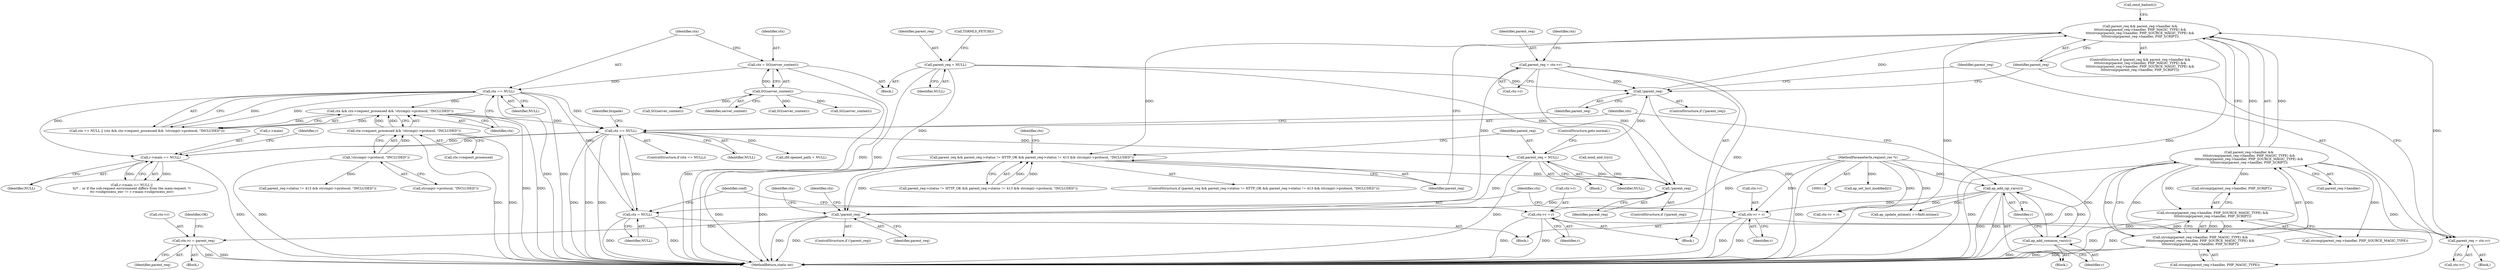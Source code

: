 digraph "0_php_809610f5ea38a83b284e1125d1fff129bdd615e7@API" {
"1000354" [label="(Call,parent_req && parent_req->handler &&\n\t\t\t\tstrcmp(parent_req->handler, PHP_MAGIC_TYPE) &&\n\t\t\t\tstrcmp(parent_req->handler, PHP_SOURCE_MAGIC_TYPE) &&\n\t\t\t\tstrcmp(parent_req->handler, PHP_SCRIPT))"];
"1000348" [label="(Call,parent_req = ctx->r)"];
"1000177" [label="(Call,ctx->r = r)"];
"1000312" [label="(Call,ap_add_cgi_vars(r))"];
"1000310" [label="(Call,ap_add_common_vars(r))"];
"1000112" [label="(MethodParameterIn,request_rec *r)"];
"1000192" [label="(Call,ctx->r = r)"];
"1000345" [label="(Call,!parent_req)"];
"1000187" [label="(Call,parent_req = ctx->r)"];
"1000401" [label="(Call,parent_req = NULL)"];
"1000316" [label="(Call,ctx == NULL)"];
"1000140" [label="(Call,ctx && ctx->request_processed && !strcmp(r->protocol, \"INCLUDED\"))"];
"1000137" [label="(Call,ctx == NULL)"];
"1000131" [label="(Call,ctx = SG(server_context))"];
"1000133" [label="(Call,SG(server_context))"];
"1000142" [label="(Call,ctx->request_processed && !strcmp(r->protocol, \"INCLUDED\"))"];
"1000146" [label="(Call,!strcmp(r->protocol, \"INCLUDED\"))"];
"1000182" [label="(Call,ctx = NULL)"];
"1000295" [label="(Call,r->main == NULL)"];
"1000119" [label="(Call,parent_req = NULL)"];
"1000356" [label="(Call,parent_req->handler &&\n\t\t\t\tstrcmp(parent_req->handler, PHP_MAGIC_TYPE) &&\n\t\t\t\tstrcmp(parent_req->handler, PHP_SOURCE_MAGIC_TYPE) &&\n\t\t\t\tstrcmp(parent_req->handler, PHP_SCRIPT))"];
"1000360" [label="(Call,strcmp(parent_req->handler, PHP_MAGIC_TYPE) &&\n\t\t\t\tstrcmp(parent_req->handler, PHP_SOURCE_MAGIC_TYPE) &&\n\t\t\t\tstrcmp(parent_req->handler, PHP_SCRIPT))"];
"1000366" [label="(Call,strcmp(parent_req->handler, PHP_SOURCE_MAGIC_TYPE) &&\n\t\t\t\tstrcmp(parent_req->handler, PHP_SCRIPT))"];
"1000381" [label="(Call,parent_req && parent_req->status != HTTP_OK && parent_req->status != 413 && strcmp(r->protocol, \"INCLUDED\"))"];
"1000473" [label="(Call,!parent_req)"];
"1000480" [label="(Call,!parent_req)"];
"1000534" [label="(Call,ctx->r = parent_req)"];
"1000133" [label="(Call,SG(server_context))"];
"1000400" [label="(Block,)"];
"1000177" [label="(Call,ctx->r = r)"];
"1000137" [label="(Call,ctx == NULL)"];
"1000134" [label="(Identifier,server_context)"];
"1000367" [label="(Call,strcmp(parent_req->handler, PHP_SOURCE_MAGIC_TYPE))"];
"1000536" [label="(Identifier,ctx)"];
"1000357" [label="(Call,parent_req->handler)"];
"1000187" [label="(Call,parent_req = ctx->r)"];
"1000183" [label="(Identifier,ctx)"];
"1000472" [label="(ControlStructure,if (!parent_req))"];
"1000302" [label="(Identifier,r)"];
"1000405" [label="(Call,ctx->r = r)"];
"1000473" [label="(Call,!parent_req)"];
"1000139" [label="(Identifier,NULL)"];
"1000312" [label="(Call,ap_add_cgi_vars(r))"];
"1000132" [label="(Identifier,ctx)"];
"1000355" [label="(Identifier,parent_req)"];
"1000188" [label="(Identifier,parent_req)"];
"1000426" [label="(Call,ap_set_last_modified(r))"];
"1000404" [label="(ControlStructure,goto normal;)"];
"1000181" [label="(Identifier,r)"];
"1000316" [label="(Call,ctx == NULL)"];
"1000131" [label="(Call,ctx = SG(server_context))"];
"1000361" [label="(Call,strcmp(parent_req->handler, PHP_MAGIC_TYPE))"];
"1000299" [label="(Identifier,NULL)"];
"1000194" [label="(Identifier,ctx)"];
"1000541" [label="(MethodReturn,static int)"];
"1000366" [label="(Call,strcmp(parent_req->handler, PHP_SOURCE_MAGIC_TYPE) &&\n\t\t\t\tstrcmp(parent_req->handler, PHP_SCRIPT))"];
"1000480" [label="(Call,!parent_req)"];
"1000152" [label="(Block,)"];
"1000381" [label="(Call,parent_req && parent_req->status != HTTP_OK && parent_req->status != 413 && strcmp(r->protocol, \"INCLUDED\"))"];
"1000333" [label="(Call,SG(server_context))"];
"1000119" [label="(Call,parent_req = NULL)"];
"1000198" [label="(Identifier,conf)"];
"1000140" [label="(Call,ctx && ctx->request_processed && !strcmp(r->protocol, \"INCLUDED\"))"];
"1000120" [label="(Identifier,parent_req)"];
"1000485" [label="(Identifier,ctx)"];
"1000138" [label="(Identifier,ctx)"];
"1000157" [label="(Call,SG(server_context))"];
"1000419" [label="(Call,ap_update_mtime(r, r->finfo.mtime))"];
"1000345" [label="(Call,!parent_req)"];
"1000189" [label="(Call,ctx->r)"];
"1000382" [label="(Identifier,parent_req)"];
"1000350" [label="(Call,ctx->r)"];
"1000474" [label="(Identifier,parent_req)"];
"1000540" [label="(Identifier,OK)"];
"1000379" [label="(Call,zend_bailout())"];
"1000143" [label="(Call,ctx->request_processed)"];
"1000535" [label="(Call,ctx->r)"];
"1000141" [label="(Identifier,ctx)"];
"1000186" [label="(Block,)"];
"1000184" [label="(Identifier,NULL)"];
"1000309" [label="(Block,)"];
"1000383" [label="(Call,parent_req->status != HTTP_OK && parent_req->status != 413 && strcmp(r->protocol, \"INCLUDED\"))"];
"1000380" [label="(ControlStructure,if (parent_req && parent_req->status != HTTP_OK && parent_req->status != 413 && strcmp(r->protocol, \"INCLUDED\")))"];
"1000534" [label="(Call,ctx->r = parent_req)"];
"1000142" [label="(Call,ctx->request_processed && !strcmp(r->protocol, \"INCLUDED\"))"];
"1000315" [label="(ControlStructure,if (ctx == NULL))"];
"1000344" [label="(ControlStructure,if (!parent_req))"];
"1000318" [label="(Identifier,NULL)"];
"1000478" [label="(Call,zend_end_try())"];
"1000407" [label="(Identifier,ctx)"];
"1000146" [label="(Call,!strcmp(r->protocol, \"INCLUDED\"))"];
"1000121" [label="(Identifier,NULL)"];
"1000112" [label="(MethodParameterIn,request_rec *r)"];
"1000346" [label="(Identifier,parent_req)"];
"1000196" [label="(Identifier,r)"];
"1000349" [label="(Identifier,parent_req)"];
"1000479" [label="(ControlStructure,if (!parent_req))"];
"1000538" [label="(Identifier,parent_req)"];
"1000122" [label="(Call,TSRMLS_FETCH())"];
"1000401" [label="(Call,parent_req = NULL)"];
"1000467" [label="(Call,zfd.opened_path = NULL)"];
"1000147" [label="(Call,strcmp(r->protocol, \"INCLUDED\"))"];
"1000193" [label="(Call,ctx->r)"];
"1000347" [label="(Block,)"];
"1000294" [label="(Call,r->main == NULL ||\n\t\t/* .. or if the sub-request environment differs from the main-request. */\n\t\tr->subprocess_env != r->main->subprocess_env)"];
"1000529" [label="(Call,SG(server_context))"];
"1000192" [label="(Call,ctx->r = r)"];
"1000533" [label="(Block,)"];
"1000348" [label="(Call,parent_req = ctx->r)"];
"1000321" [label="(Identifier,brigade)"];
"1000372" [label="(Call,strcmp(parent_req->handler, PHP_SCRIPT))"];
"1000313" [label="(Identifier,r)"];
"1000389" [label="(Call,parent_req->status != 413 && strcmp(r->protocol, \"INCLUDED\"))"];
"1000295" [label="(Call,r->main == NULL)"];
"1000296" [label="(Call,r->main)"];
"1000354" [label="(Call,parent_req && parent_req->handler &&\n\t\t\t\tstrcmp(parent_req->handler, PHP_MAGIC_TYPE) &&\n\t\t\t\tstrcmp(parent_req->handler, PHP_SOURCE_MAGIC_TYPE) &&\n\t\t\t\tstrcmp(parent_req->handler, PHP_SCRIPT))"];
"1000182" [label="(Call,ctx = NULL)"];
"1000311" [label="(Identifier,r)"];
"1000178" [label="(Call,ctx->r)"];
"1000402" [label="(Identifier,parent_req)"];
"1000356" [label="(Call,parent_req->handler &&\n\t\t\t\tstrcmp(parent_req->handler, PHP_MAGIC_TYPE) &&\n\t\t\t\tstrcmp(parent_req->handler, PHP_SOURCE_MAGIC_TYPE) &&\n\t\t\t\tstrcmp(parent_req->handler, PHP_SCRIPT))"];
"1000113" [label="(Block,)"];
"1000360" [label="(Call,strcmp(parent_req->handler, PHP_MAGIC_TYPE) &&\n\t\t\t\tstrcmp(parent_req->handler, PHP_SOURCE_MAGIC_TYPE) &&\n\t\t\t\tstrcmp(parent_req->handler, PHP_SCRIPT))"];
"1000317" [label="(Identifier,ctx)"];
"1000353" [label="(ControlStructure,if (parent_req && parent_req->handler &&\n\t\t\t\tstrcmp(parent_req->handler, PHP_MAGIC_TYPE) &&\n\t\t\t\tstrcmp(parent_req->handler, PHP_SOURCE_MAGIC_TYPE) &&\n\t\t\t\tstrcmp(parent_req->handler, PHP_SCRIPT)))"];
"1000481" [label="(Identifier,parent_req)"];
"1000403" [label="(Identifier,NULL)"];
"1000310" [label="(Call,ap_add_common_vars(r))"];
"1000136" [label="(Call,ctx == NULL || (ctx && ctx->request_processed && !strcmp(r->protocol, \"INCLUDED\")))"];
"1000354" -> "1000353"  [label="AST: "];
"1000354" -> "1000355"  [label="CFG: "];
"1000354" -> "1000356"  [label="CFG: "];
"1000355" -> "1000354"  [label="AST: "];
"1000356" -> "1000354"  [label="AST: "];
"1000379" -> "1000354"  [label="CFG: "];
"1000382" -> "1000354"  [label="CFG: "];
"1000354" -> "1000541"  [label="DDG: "];
"1000354" -> "1000541"  [label="DDG: "];
"1000348" -> "1000354"  [label="DDG: "];
"1000345" -> "1000354"  [label="DDG: "];
"1000356" -> "1000354"  [label="DDG: "];
"1000356" -> "1000354"  [label="DDG: "];
"1000354" -> "1000381"  [label="DDG: "];
"1000348" -> "1000347"  [label="AST: "];
"1000348" -> "1000350"  [label="CFG: "];
"1000349" -> "1000348"  [label="AST: "];
"1000350" -> "1000348"  [label="AST: "];
"1000355" -> "1000348"  [label="CFG: "];
"1000177" -> "1000348"  [label="DDG: "];
"1000192" -> "1000348"  [label="DDG: "];
"1000177" -> "1000152"  [label="AST: "];
"1000177" -> "1000181"  [label="CFG: "];
"1000178" -> "1000177"  [label="AST: "];
"1000181" -> "1000177"  [label="AST: "];
"1000183" -> "1000177"  [label="CFG: "];
"1000177" -> "1000541"  [label="DDG: "];
"1000177" -> "1000541"  [label="DDG: "];
"1000312" -> "1000177"  [label="DDG: "];
"1000112" -> "1000177"  [label="DDG: "];
"1000312" -> "1000309"  [label="AST: "];
"1000312" -> "1000313"  [label="CFG: "];
"1000313" -> "1000312"  [label="AST: "];
"1000317" -> "1000312"  [label="CFG: "];
"1000312" -> "1000541"  [label="DDG: "];
"1000312" -> "1000541"  [label="DDG: "];
"1000312" -> "1000310"  [label="DDG: "];
"1000310" -> "1000312"  [label="DDG: "];
"1000112" -> "1000312"  [label="DDG: "];
"1000312" -> "1000405"  [label="DDG: "];
"1000312" -> "1000419"  [label="DDG: "];
"1000310" -> "1000309"  [label="AST: "];
"1000310" -> "1000311"  [label="CFG: "];
"1000311" -> "1000310"  [label="AST: "];
"1000313" -> "1000310"  [label="CFG: "];
"1000310" -> "1000541"  [label="DDG: "];
"1000112" -> "1000310"  [label="DDG: "];
"1000112" -> "1000111"  [label="AST: "];
"1000112" -> "1000541"  [label="DDG: "];
"1000112" -> "1000192"  [label="DDG: "];
"1000112" -> "1000405"  [label="DDG: "];
"1000112" -> "1000419"  [label="DDG: "];
"1000112" -> "1000426"  [label="DDG: "];
"1000192" -> "1000186"  [label="AST: "];
"1000192" -> "1000196"  [label="CFG: "];
"1000193" -> "1000192"  [label="AST: "];
"1000196" -> "1000192"  [label="AST: "];
"1000198" -> "1000192"  [label="CFG: "];
"1000192" -> "1000541"  [label="DDG: "];
"1000192" -> "1000541"  [label="DDG: "];
"1000345" -> "1000344"  [label="AST: "];
"1000345" -> "1000346"  [label="CFG: "];
"1000346" -> "1000345"  [label="AST: "];
"1000349" -> "1000345"  [label="CFG: "];
"1000355" -> "1000345"  [label="CFG: "];
"1000345" -> "1000541"  [label="DDG: "];
"1000187" -> "1000345"  [label="DDG: "];
"1000401" -> "1000345"  [label="DDG: "];
"1000119" -> "1000345"  [label="DDG: "];
"1000187" -> "1000186"  [label="AST: "];
"1000187" -> "1000189"  [label="CFG: "];
"1000188" -> "1000187"  [label="AST: "];
"1000189" -> "1000187"  [label="AST: "];
"1000194" -> "1000187"  [label="CFG: "];
"1000187" -> "1000541"  [label="DDG: "];
"1000187" -> "1000473"  [label="DDG: "];
"1000187" -> "1000480"  [label="DDG: "];
"1000401" -> "1000400"  [label="AST: "];
"1000401" -> "1000403"  [label="CFG: "];
"1000402" -> "1000401"  [label="AST: "];
"1000403" -> "1000401"  [label="AST: "];
"1000404" -> "1000401"  [label="CFG: "];
"1000401" -> "1000541"  [label="DDG: "];
"1000316" -> "1000401"  [label="DDG: "];
"1000401" -> "1000473"  [label="DDG: "];
"1000401" -> "1000480"  [label="DDG: "];
"1000316" -> "1000315"  [label="AST: "];
"1000316" -> "1000318"  [label="CFG: "];
"1000317" -> "1000316"  [label="AST: "];
"1000318" -> "1000316"  [label="AST: "];
"1000321" -> "1000316"  [label="CFG: "];
"1000346" -> "1000316"  [label="CFG: "];
"1000316" -> "1000541"  [label="DDG: "];
"1000316" -> "1000541"  [label="DDG: "];
"1000316" -> "1000541"  [label="DDG: "];
"1000316" -> "1000182"  [label="DDG: "];
"1000316" -> "1000295"  [label="DDG: "];
"1000140" -> "1000316"  [label="DDG: "];
"1000137" -> "1000316"  [label="DDG: "];
"1000182" -> "1000316"  [label="DDG: "];
"1000295" -> "1000316"  [label="DDG: "];
"1000316" -> "1000467"  [label="DDG: "];
"1000140" -> "1000136"  [label="AST: "];
"1000140" -> "1000141"  [label="CFG: "];
"1000140" -> "1000142"  [label="CFG: "];
"1000141" -> "1000140"  [label="AST: "];
"1000142" -> "1000140"  [label="AST: "];
"1000136" -> "1000140"  [label="CFG: "];
"1000140" -> "1000541"  [label="DDG: "];
"1000140" -> "1000541"  [label="DDG: "];
"1000140" -> "1000136"  [label="DDG: "];
"1000140" -> "1000136"  [label="DDG: "];
"1000137" -> "1000140"  [label="DDG: "];
"1000142" -> "1000140"  [label="DDG: "];
"1000142" -> "1000140"  [label="DDG: "];
"1000137" -> "1000136"  [label="AST: "];
"1000137" -> "1000139"  [label="CFG: "];
"1000138" -> "1000137"  [label="AST: "];
"1000139" -> "1000137"  [label="AST: "];
"1000141" -> "1000137"  [label="CFG: "];
"1000136" -> "1000137"  [label="CFG: "];
"1000137" -> "1000541"  [label="DDG: "];
"1000137" -> "1000541"  [label="DDG: "];
"1000137" -> "1000136"  [label="DDG: "];
"1000137" -> "1000136"  [label="DDG: "];
"1000131" -> "1000137"  [label="DDG: "];
"1000137" -> "1000182"  [label="DDG: "];
"1000137" -> "1000295"  [label="DDG: "];
"1000131" -> "1000113"  [label="AST: "];
"1000131" -> "1000133"  [label="CFG: "];
"1000132" -> "1000131"  [label="AST: "];
"1000133" -> "1000131"  [label="AST: "];
"1000138" -> "1000131"  [label="CFG: "];
"1000131" -> "1000541"  [label="DDG: "];
"1000133" -> "1000131"  [label="DDG: "];
"1000133" -> "1000134"  [label="CFG: "];
"1000134" -> "1000133"  [label="AST: "];
"1000133" -> "1000541"  [label="DDG: "];
"1000133" -> "1000157"  [label="DDG: "];
"1000133" -> "1000333"  [label="DDG: "];
"1000133" -> "1000529"  [label="DDG: "];
"1000142" -> "1000143"  [label="CFG: "];
"1000142" -> "1000146"  [label="CFG: "];
"1000143" -> "1000142"  [label="AST: "];
"1000146" -> "1000142"  [label="AST: "];
"1000142" -> "1000541"  [label="DDG: "];
"1000142" -> "1000541"  [label="DDG: "];
"1000146" -> "1000142"  [label="DDG: "];
"1000146" -> "1000147"  [label="CFG: "];
"1000147" -> "1000146"  [label="AST: "];
"1000146" -> "1000541"  [label="DDG: "];
"1000146" -> "1000389"  [label="DDG: "];
"1000182" -> "1000152"  [label="AST: "];
"1000182" -> "1000184"  [label="CFG: "];
"1000183" -> "1000182"  [label="AST: "];
"1000184" -> "1000182"  [label="AST: "];
"1000198" -> "1000182"  [label="CFG: "];
"1000182" -> "1000541"  [label="DDG: "];
"1000182" -> "1000541"  [label="DDG: "];
"1000295" -> "1000294"  [label="AST: "];
"1000295" -> "1000299"  [label="CFG: "];
"1000296" -> "1000295"  [label="AST: "];
"1000299" -> "1000295"  [label="AST: "];
"1000302" -> "1000295"  [label="CFG: "];
"1000294" -> "1000295"  [label="CFG: "];
"1000295" -> "1000541"  [label="DDG: "];
"1000295" -> "1000294"  [label="DDG: "];
"1000295" -> "1000294"  [label="DDG: "];
"1000119" -> "1000113"  [label="AST: "];
"1000119" -> "1000121"  [label="CFG: "];
"1000120" -> "1000119"  [label="AST: "];
"1000121" -> "1000119"  [label="AST: "];
"1000122" -> "1000119"  [label="CFG: "];
"1000119" -> "1000541"  [label="DDG: "];
"1000119" -> "1000473"  [label="DDG: "];
"1000119" -> "1000480"  [label="DDG: "];
"1000356" -> "1000357"  [label="CFG: "];
"1000356" -> "1000360"  [label="CFG: "];
"1000357" -> "1000356"  [label="AST: "];
"1000360" -> "1000356"  [label="AST: "];
"1000356" -> "1000541"  [label="DDG: "];
"1000356" -> "1000541"  [label="DDG: "];
"1000360" -> "1000356"  [label="DDG: "];
"1000360" -> "1000356"  [label="DDG: "];
"1000356" -> "1000360"  [label="DDG: "];
"1000356" -> "1000361"  [label="DDG: "];
"1000356" -> "1000366"  [label="DDG: "];
"1000356" -> "1000367"  [label="DDG: "];
"1000356" -> "1000372"  [label="DDG: "];
"1000360" -> "1000361"  [label="CFG: "];
"1000360" -> "1000366"  [label="CFG: "];
"1000361" -> "1000360"  [label="AST: "];
"1000366" -> "1000360"  [label="AST: "];
"1000360" -> "1000541"  [label="DDG: "];
"1000360" -> "1000541"  [label="DDG: "];
"1000366" -> "1000360"  [label="DDG: "];
"1000366" -> "1000360"  [label="DDG: "];
"1000366" -> "1000367"  [label="CFG: "];
"1000366" -> "1000372"  [label="CFG: "];
"1000367" -> "1000366"  [label="AST: "];
"1000372" -> "1000366"  [label="AST: "];
"1000366" -> "1000541"  [label="DDG: "];
"1000366" -> "1000541"  [label="DDG: "];
"1000381" -> "1000380"  [label="AST: "];
"1000381" -> "1000382"  [label="CFG: "];
"1000381" -> "1000383"  [label="CFG: "];
"1000382" -> "1000381"  [label="AST: "];
"1000383" -> "1000381"  [label="AST: "];
"1000402" -> "1000381"  [label="CFG: "];
"1000407" -> "1000381"  [label="CFG: "];
"1000381" -> "1000541"  [label="DDG: "];
"1000381" -> "1000541"  [label="DDG: "];
"1000383" -> "1000381"  [label="DDG: "];
"1000383" -> "1000381"  [label="DDG: "];
"1000381" -> "1000473"  [label="DDG: "];
"1000381" -> "1000480"  [label="DDG: "];
"1000473" -> "1000472"  [label="AST: "];
"1000473" -> "1000474"  [label="CFG: "];
"1000474" -> "1000473"  [label="AST: "];
"1000478" -> "1000473"  [label="CFG: "];
"1000473" -> "1000480"  [label="DDG: "];
"1000480" -> "1000479"  [label="AST: "];
"1000480" -> "1000481"  [label="CFG: "];
"1000481" -> "1000480"  [label="AST: "];
"1000485" -> "1000480"  [label="CFG: "];
"1000536" -> "1000480"  [label="CFG: "];
"1000480" -> "1000541"  [label="DDG: "];
"1000480" -> "1000541"  [label="DDG: "];
"1000480" -> "1000534"  [label="DDG: "];
"1000534" -> "1000533"  [label="AST: "];
"1000534" -> "1000538"  [label="CFG: "];
"1000535" -> "1000534"  [label="AST: "];
"1000538" -> "1000534"  [label="AST: "];
"1000540" -> "1000534"  [label="CFG: "];
"1000534" -> "1000541"  [label="DDG: "];
"1000534" -> "1000541"  [label="DDG: "];
}
